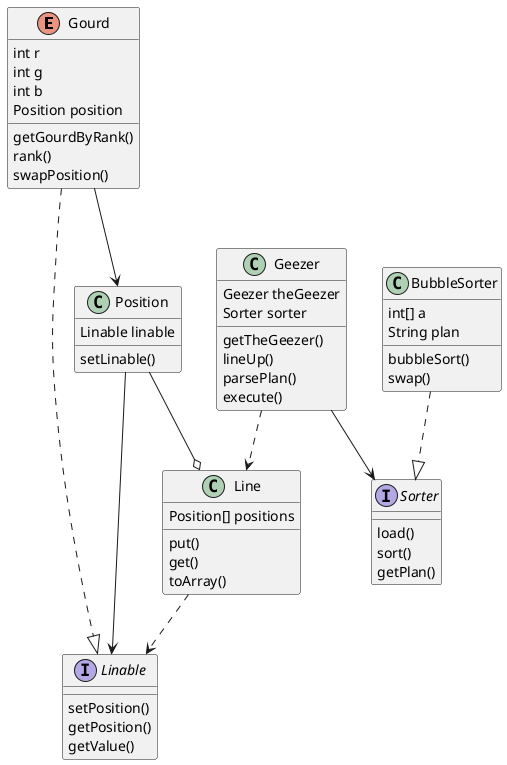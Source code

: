 @startuml

enum Gourd {
    int r 
    int g 
    int b 
    Position position

    getGourdByRank()
    rank()
    swapPosition()
}

interface Sorter {
    load()
    sort()
    getPlan()
}

class BubbleSorter {
    int[] a
    String plan

    bubbleSort()
    swap()
}

class Geezer {
    Geezer theGeezer
    Sorter sorter

    getTheGeezer()
    lineUp()
    parsePlan()
    execute()
}

interface Linable {
    setPosition()
    getPosition()
    getValue()
}

class Line {
    Position[] positions

    put()
    get()
    toArray()
}

class Position {
    Linable linable

    setLinable()
}


BubbleSorter ..|> Sorter

Geezer --> Sorter

Gourd ..|> Linable

Gourd --> Position

Position --> Linable

Position --o Line

Geezer ..> Line

Line ..> Linable

@enduml